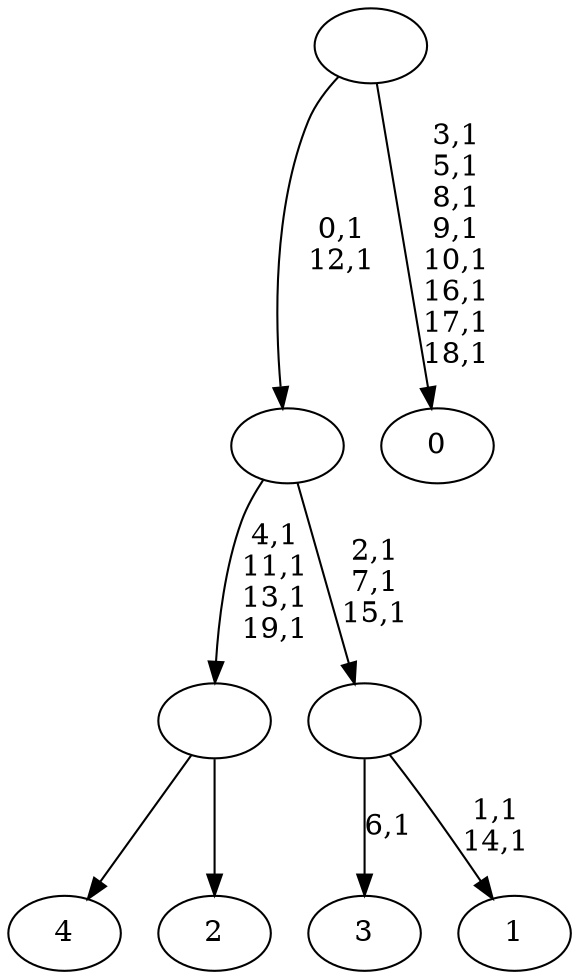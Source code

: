 digraph T {
	25 [label="4"]
	24 [label="3"]
	22 [label="2"]
	21 [label=""]
	17 [label="1"]
	14 [label=""]
	11 [label=""]
	9 [label="0"]
	0 [label=""]
	21 -> 25 [label=""]
	21 -> 22 [label=""]
	14 -> 17 [label="1,1\n14,1"]
	14 -> 24 [label="6,1"]
	11 -> 14 [label="2,1\n7,1\n15,1"]
	11 -> 21 [label="4,1\n11,1\n13,1\n19,1"]
	0 -> 9 [label="3,1\n5,1\n8,1\n9,1\n10,1\n16,1\n17,1\n18,1"]
	0 -> 11 [label="0,1\n12,1"]
}
